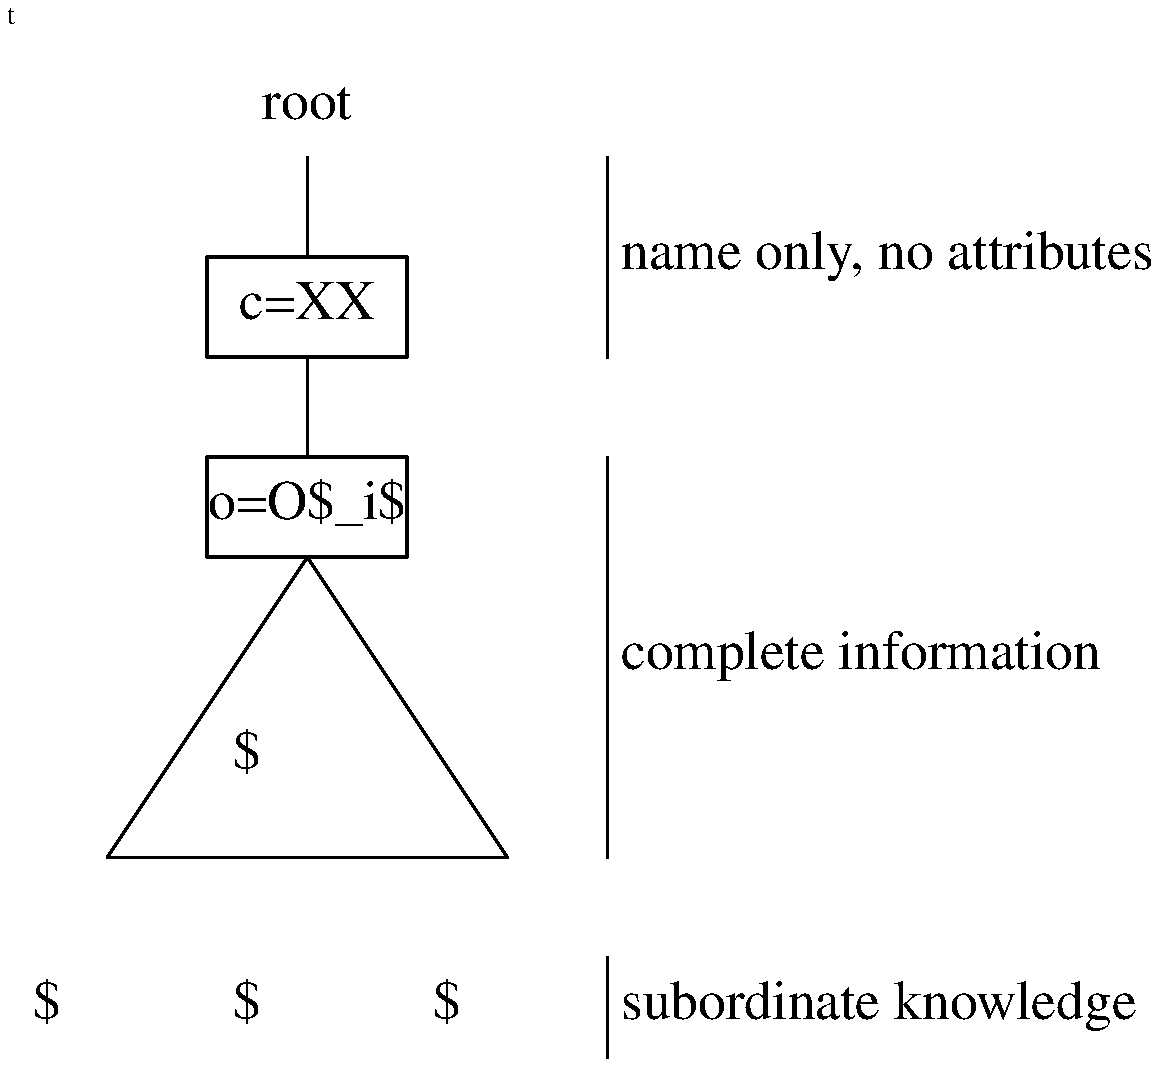 \tt
.PS 3.0i
.ps 20
boxwid = 4*boxwid/3
##
define subtree @
	line from $1.s \
	     to   ($1.s.x-boxwid, $1.s.y-3*boxht)
	line from ($1.s.x-boxwid, $1.s.y-3*boxht) \
	     to   ($1.s.x+boxwid, $1.s.y-3*boxht)
	line from ($1.s.x+boxwid, $1.s.y-3*boxht) \
	     to $1.s
	move to ($1.s.x, $1.s.y-boxht*2); "$\cdots$"
@
## figure D-24
B1:	box invis "root"
B2:	box with .n at (B1.s.x, B1.s.y-lineht) "c=XX"
	line from B2.n to B1.s
##
B3:	box with .n at (B2.s.x, B2.s.y-lineht) "o=O$_i$"
	line from B3.n to B2.s
	subtree(B3)
B4a:	box invis with .n at (B3.s.x, B3.s.y-3*boxht-lineht) "$\cdots$"
B4b:	box invis with .e at B4a.w "$\cdots$"
B4c:	box invis with .w at B4a.e "$\cdots$"
##
	line from (B2.ne.x+2*linewid, B1.se.y) \
	     to   (B2.ne.x+2*linewid, B2.se.y)
	move to (B2.ne.x+2*linewid, (B1.se.y+B2.se.y)/2); \
		"\ name only, no attributes" ljust
	line from (B2.ne.x+2*linewid, B3.ne.y) \
	     to   (B2.ne.x+2*linewid, B3.s.y-3*boxht)
	move to (B2.ne.x+2*linewid, (B3.ne.y+B3.s.y-3*boxht)/2); \
		"\ complete information" ljust

	line from (B2.ne.x+2*linewid, B3.s.y-3*boxht-lineht) \
	     to   (B2.ne.x+2*linewid, B3.s.y-3*boxht-lineht-boxht)
	move to   (B2.ne.x+2*linewid, B3.s.y-3*boxht-lineht-boxht/2); \
		"\ subordinate knowledge" ljust
##
.PE
